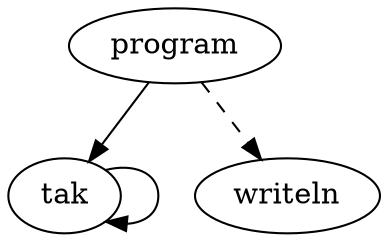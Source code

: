 digraph call_graph {
  program;
  program -> tak;
  program -> writeln [ style = dashed ];
  tak -> tak;
}
